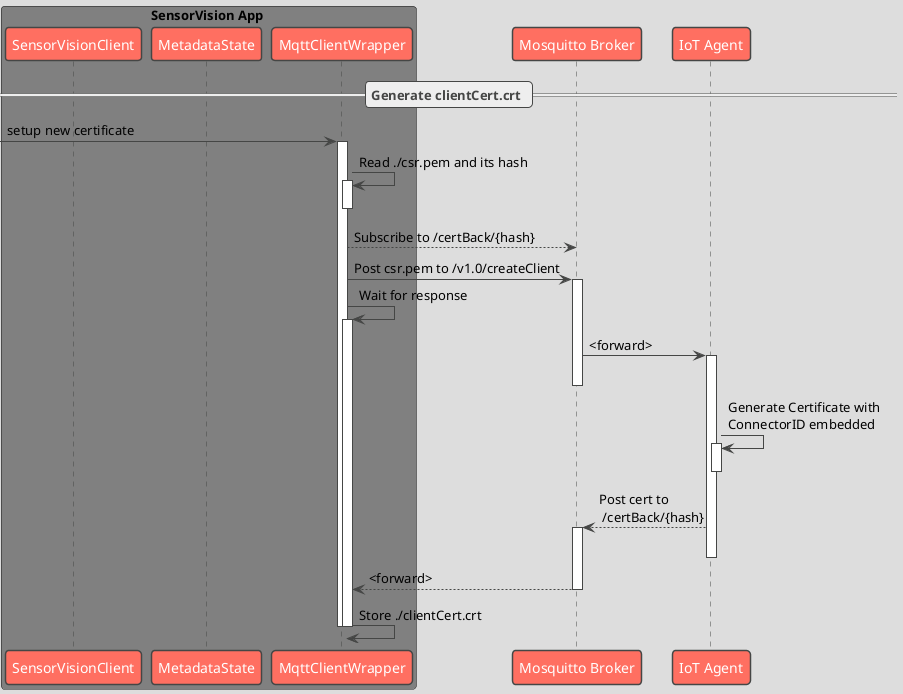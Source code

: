 @startuml

!theme toy

box SensorVision App #grey
    participant SensorVisionClient as Client
    participant MetadataState as State
    participant MqttClientWrapper as Mqtt
end box

participant "Mosquitto Broker" as Broker
participant "IoT Agent" as Agent

== Generate clientCert.crt ==
-> Mqtt ++: setup new certificate
Mqtt -> Mqtt ++--: Read ./csr.pem and its hash
Mqtt --> Broker : Subscribe to /certBack/{hash}
Mqtt -> Broker ++: Post csr.pem to /v1.0/createClient
Mqtt -> Mqtt ++: Wait for response
Broker -> Agent ++--: <forward>
Agent -> Agent ++--: Generate Certificate with\nConnectorID embedded
Broker <-- Agent ++--: Post cert to \n /certBack/{hash}
Mqtt <-- Broker --: <forward>
Mqtt -> Mqtt --: Store ./clientCert.crt
deactivate Mqtt

@enduml
